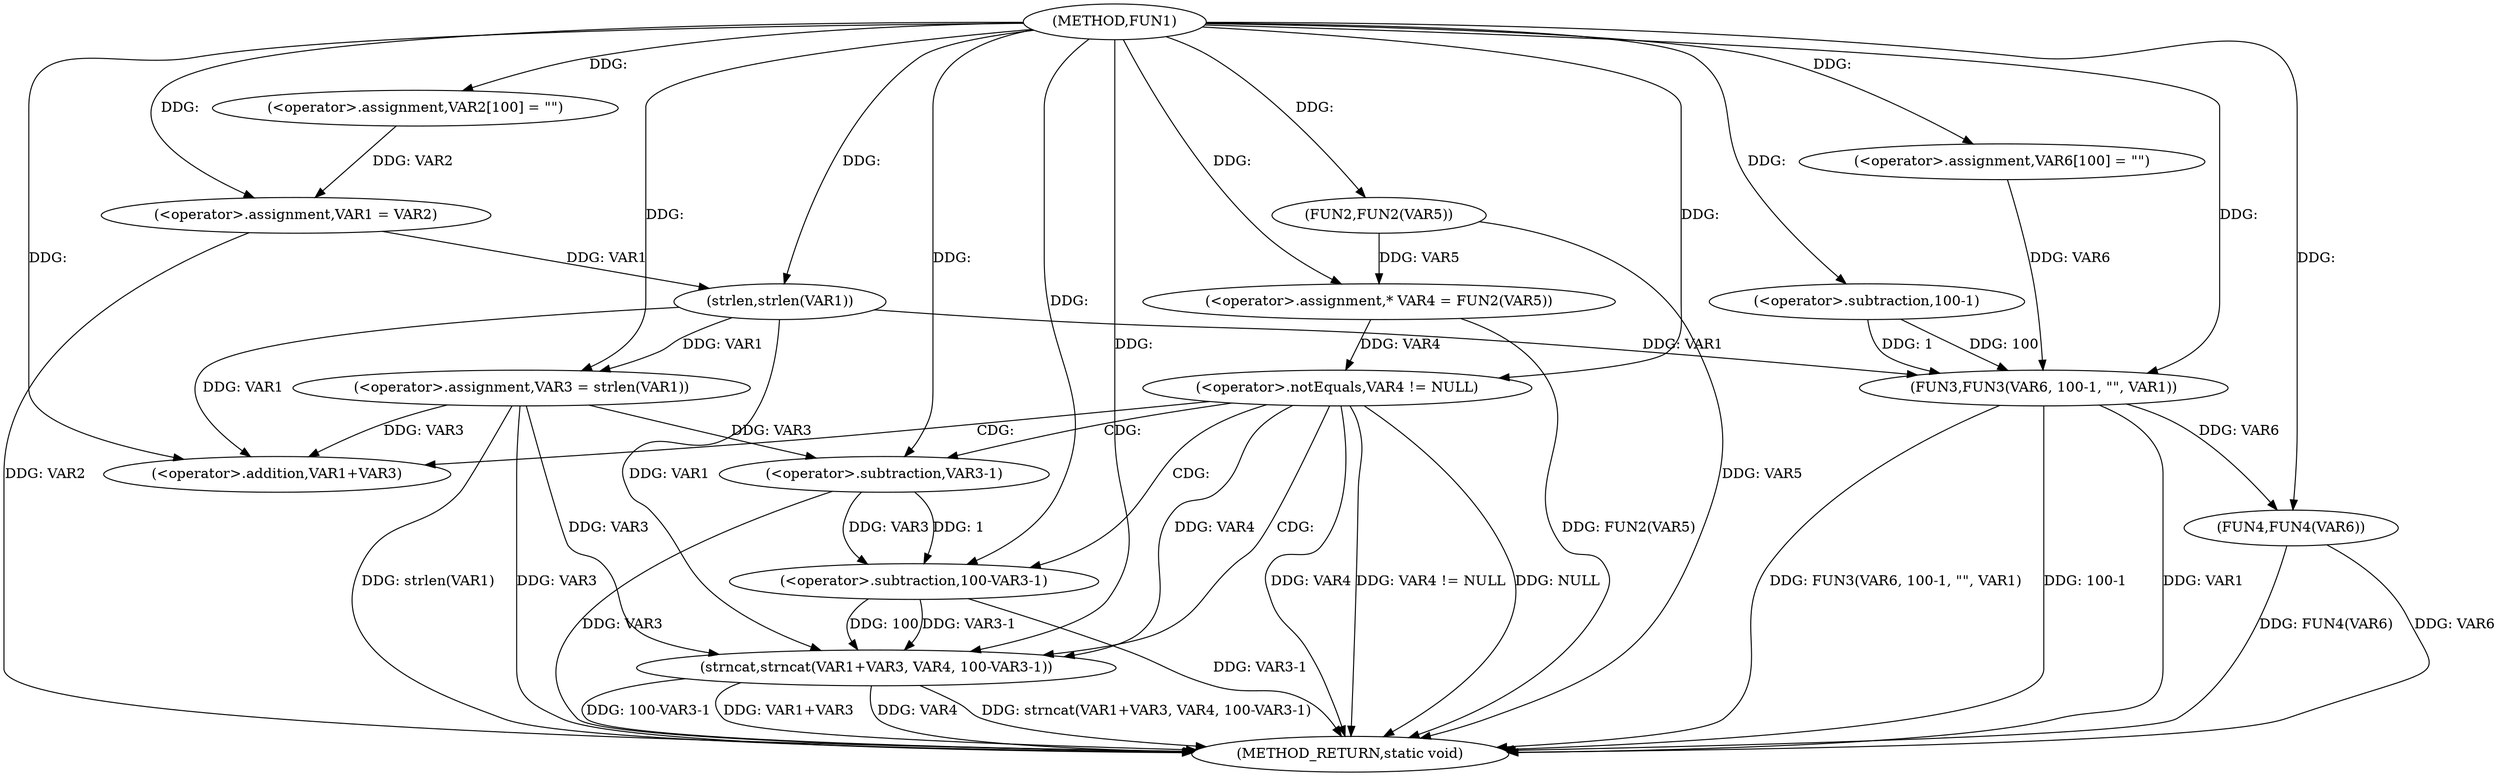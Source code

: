 digraph FUN1 {  
"1000100" [label = "(METHOD,FUN1)" ]
"1000150" [label = "(METHOD_RETURN,static void)" ]
"1000104" [label = "(<operator>.assignment,VAR2[100] = \"\")" ]
"1000107" [label = "(<operator>.assignment,VAR1 = VAR2)" ]
"1000112" [label = "(<operator>.assignment,VAR3 = strlen(VAR1))" ]
"1000114" [label = "(strlen,strlen(VAR1))" ]
"1000117" [label = "(<operator>.assignment,* VAR4 = FUN2(VAR5))" ]
"1000119" [label = "(FUN2,FUN2(VAR5))" ]
"1000122" [label = "(<operator>.notEquals,VAR4 != NULL)" ]
"1000126" [label = "(strncat,strncat(VAR1+VAR3, VAR4, 100-VAR3-1))" ]
"1000127" [label = "(<operator>.addition,VAR1+VAR3)" ]
"1000131" [label = "(<operator>.subtraction,100-VAR3-1)" ]
"1000133" [label = "(<operator>.subtraction,VAR3-1)" ]
"1000138" [label = "(<operator>.assignment,VAR6[100] = \"\")" ]
"1000141" [label = "(FUN3,FUN3(VAR6, 100-1, \"\", VAR1))" ]
"1000143" [label = "(<operator>.subtraction,100-1)" ]
"1000148" [label = "(FUN4,FUN4(VAR6))" ]
  "1000112" -> "1000150"  [ label = "DDG: strlen(VAR1)"] 
  "1000133" -> "1000150"  [ label = "DDG: VAR3"] 
  "1000126" -> "1000150"  [ label = "DDG: VAR1+VAR3"] 
  "1000117" -> "1000150"  [ label = "DDG: FUN2(VAR5)"] 
  "1000141" -> "1000150"  [ label = "DDG: VAR1"] 
  "1000107" -> "1000150"  [ label = "DDG: VAR2"] 
  "1000126" -> "1000150"  [ label = "DDG: VAR4"] 
  "1000126" -> "1000150"  [ label = "DDG: strncat(VAR1+VAR3, VAR4, 100-VAR3-1)"] 
  "1000122" -> "1000150"  [ label = "DDG: VAR4"] 
  "1000141" -> "1000150"  [ label = "DDG: FUN3(VAR6, 100-1, \"\", VAR1)"] 
  "1000148" -> "1000150"  [ label = "DDG: VAR6"] 
  "1000148" -> "1000150"  [ label = "DDG: FUN4(VAR6)"] 
  "1000131" -> "1000150"  [ label = "DDG: VAR3-1"] 
  "1000112" -> "1000150"  [ label = "DDG: VAR3"] 
  "1000119" -> "1000150"  [ label = "DDG: VAR5"] 
  "1000141" -> "1000150"  [ label = "DDG: 100-1"] 
  "1000122" -> "1000150"  [ label = "DDG: VAR4 != NULL"] 
  "1000126" -> "1000150"  [ label = "DDG: 100-VAR3-1"] 
  "1000122" -> "1000150"  [ label = "DDG: NULL"] 
  "1000100" -> "1000104"  [ label = "DDG: "] 
  "1000104" -> "1000107"  [ label = "DDG: VAR2"] 
  "1000100" -> "1000107"  [ label = "DDG: "] 
  "1000114" -> "1000112"  [ label = "DDG: VAR1"] 
  "1000100" -> "1000112"  [ label = "DDG: "] 
  "1000107" -> "1000114"  [ label = "DDG: VAR1"] 
  "1000100" -> "1000114"  [ label = "DDG: "] 
  "1000119" -> "1000117"  [ label = "DDG: VAR5"] 
  "1000100" -> "1000117"  [ label = "DDG: "] 
  "1000100" -> "1000119"  [ label = "DDG: "] 
  "1000117" -> "1000122"  [ label = "DDG: VAR4"] 
  "1000100" -> "1000122"  [ label = "DDG: "] 
  "1000114" -> "1000126"  [ label = "DDG: VAR1"] 
  "1000100" -> "1000126"  [ label = "DDG: "] 
  "1000112" -> "1000126"  [ label = "DDG: VAR3"] 
  "1000114" -> "1000127"  [ label = "DDG: VAR1"] 
  "1000100" -> "1000127"  [ label = "DDG: "] 
  "1000112" -> "1000127"  [ label = "DDG: VAR3"] 
  "1000122" -> "1000126"  [ label = "DDG: VAR4"] 
  "1000131" -> "1000126"  [ label = "DDG: 100"] 
  "1000131" -> "1000126"  [ label = "DDG: VAR3-1"] 
  "1000100" -> "1000131"  [ label = "DDG: "] 
  "1000133" -> "1000131"  [ label = "DDG: VAR3"] 
  "1000133" -> "1000131"  [ label = "DDG: 1"] 
  "1000100" -> "1000133"  [ label = "DDG: "] 
  "1000112" -> "1000133"  [ label = "DDG: VAR3"] 
  "1000100" -> "1000138"  [ label = "DDG: "] 
  "1000138" -> "1000141"  [ label = "DDG: VAR6"] 
  "1000100" -> "1000141"  [ label = "DDG: "] 
  "1000143" -> "1000141"  [ label = "DDG: 100"] 
  "1000143" -> "1000141"  [ label = "DDG: 1"] 
  "1000100" -> "1000143"  [ label = "DDG: "] 
  "1000114" -> "1000141"  [ label = "DDG: VAR1"] 
  "1000141" -> "1000148"  [ label = "DDG: VAR6"] 
  "1000100" -> "1000148"  [ label = "DDG: "] 
  "1000122" -> "1000133"  [ label = "CDG: "] 
  "1000122" -> "1000127"  [ label = "CDG: "] 
  "1000122" -> "1000131"  [ label = "CDG: "] 
  "1000122" -> "1000126"  [ label = "CDG: "] 
}
